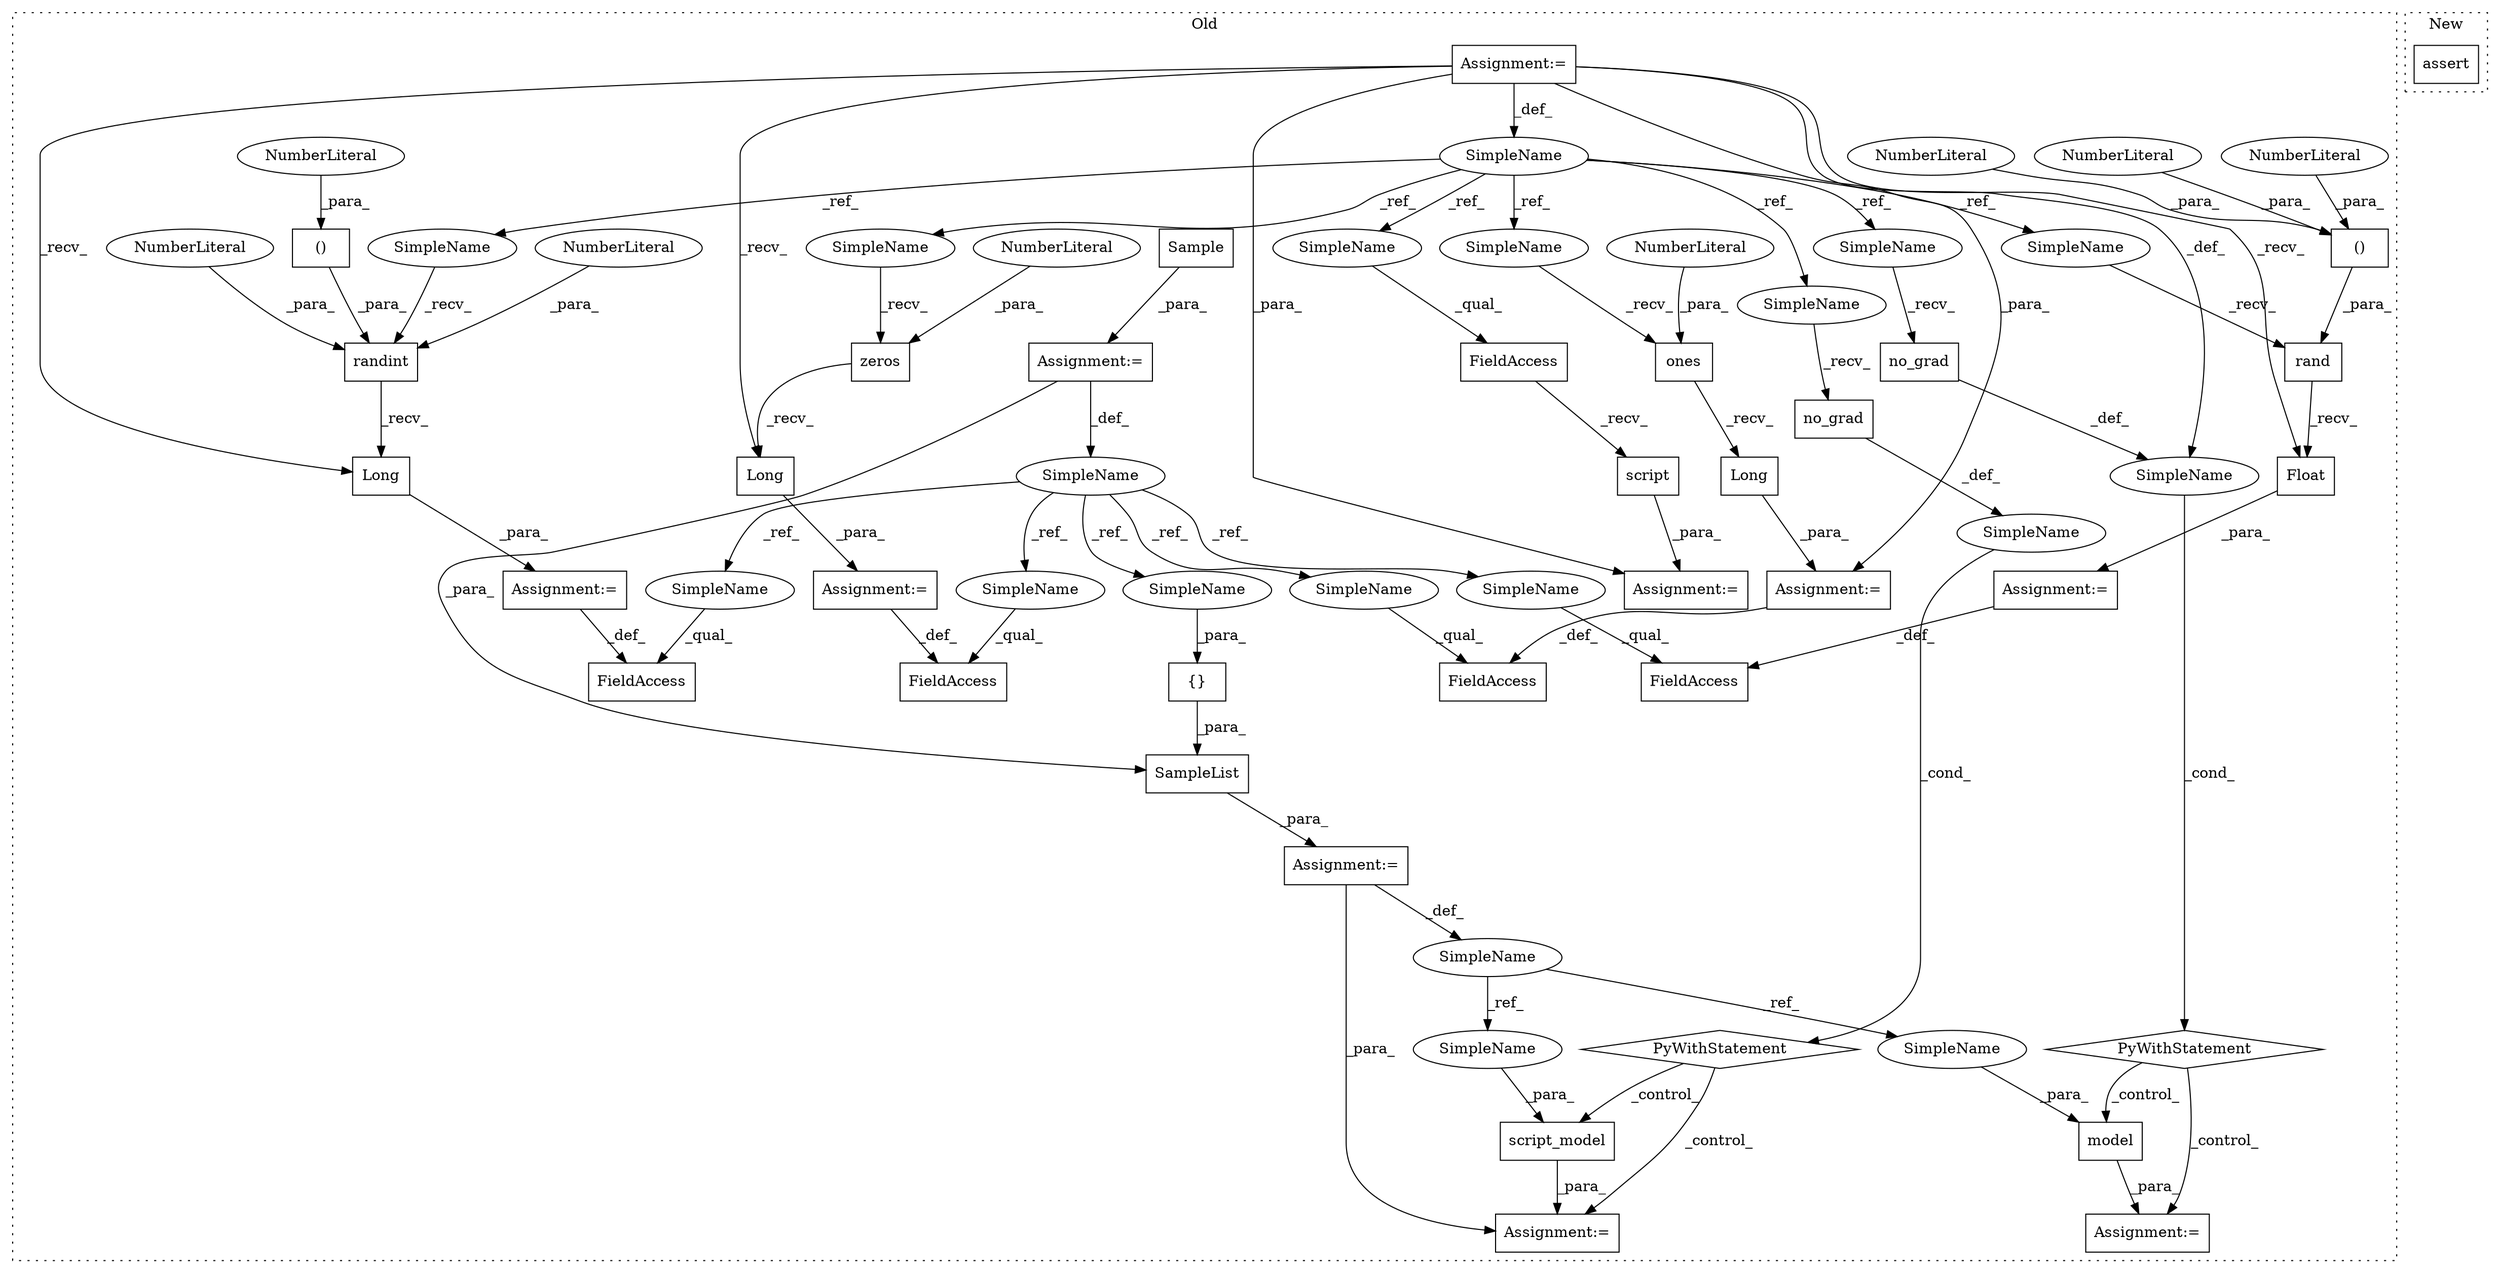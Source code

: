 digraph G {
subgraph cluster0 {
1 [label="script" a="32" s="2436,2468" l="7,1" shape="box"];
3 [label="FieldAccess" a="22" s="2426" l="9" shape="box"];
4 [label="Assignment:=" a="7" s="2425" l="1" shape="box"];
5 [label="Assignment:=" a="7" s="1841" l="5" shape="box"];
6 [label="Assignment:=" a="7" s="2187" l="1" shape="box"];
7 [label="Assignment:=" a="7" s="1996" l="1" shape="box"];
8 [label="()" a="106" s="2204" l="33" shape="box"];
9 [label="NumberLiteral" a="34" s="2204" l="1" shape="ellipse"];
10 [label="()" a="106" s="2024" l="27" shape="box"];
11 [label="NumberLiteral" a="34" s="2048" l="3" shape="ellipse"];
12 [label="NumberLiteral" a="34" s="2234" l="3" shape="ellipse"];
13 [label="NumberLiteral" a="34" s="2218" l="3" shape="ellipse"];
14 [label="randint" a="32" s="2003,2051" l="8,2" shape="box"];
15 [label="NumberLiteral" a="34" s="2011" l="1" shape="ellipse"];
16 [label="NumberLiteral" a="34" s="2013" l="5" shape="ellipse"];
17 [label="PyWithStatement" a="104" s="2475,2500" l="10,2" shape="diamond"];
18 [label="SimpleName" a="42" s="1841" l="5" shape="ellipse"];
19 [label="PyWithStatement" a="104" s="2310,2335" l="10,2" shape="diamond"];
20 [label="zeros" a="32" s="2147,2156" l="6,1" shape="box"];
21 [label="NumberLiteral" a="34" s="2153" l="3" shape="ellipse"];
22 [label="SimpleName" a="42" s="" l="" shape="ellipse"];
23 [label="script_model" a="32" s="2524,2553" l="13,1" shape="box"];
24 [label="{}" a="4" s="2290,2302" l="1,1" shape="box"];
25 [label="Sample" a="32" s="1961" l="8" shape="box"];
26 [label="no_grad" a="32" s="2326" l="9" shape="box"];
27 [label="rand" a="32" s="2194,2237" l="10,2" shape="box"];
28 [label="no_grad" a="32" s="2491" l="9" shape="box"];
29 [label="Float" a="32" s="2240" l="7" shape="box"];
30 [label="SimpleName" a="42" s="1949" l="11" shape="ellipse"];
31 [label="FieldAccess" a="22" s="2117" l="23" shape="box"];
32 [label="FieldAccess" a="22" s="2170" l="17" shape="box"];
33 [label="FieldAccess" a="22" s="1975" l="21" shape="box"];
34 [label="FieldAccess" a="22" s="2066" l="22" shape="box"];
35 [label="Long" a="32" s="2105" l="6" shape="box"];
36 [label="ones" a="32" s="2095,2103" l="5,1" shape="box"];
37 [label="NumberLiteral" a="34" s="2100" l="3" shape="ellipse"];
38 [label="Long" a="32" s="2158" l="6" shape="box"];
39 [label="SimpleName" a="42" s="" l="" shape="ellipse"];
40 [label="Assignment:=" a="7" s="2357" l="1" shape="box"];
41 [label="Long" a="32" s="2054" l="6" shape="box"];
42 [label="Assignment:=" a="7" s="1960" l="1" shape="box"];
43 [label="Assignment:=" a="7" s="2088" l="1" shape="box"];
44 [label="Assignment:=" a="7" s="2140" l="1" shape="box"];
45 [label="Assignment:=" a="7" s="2523" l="1" shape="box"];
46 [label="Assignment:=" a="7" s="2269" l="1" shape="box"];
47 [label="SampleList" a="32" s="2270,2303" l="11,1" shape="box"];
48 [label="SimpleName" a="42" s="2253" l="16" shape="ellipse"];
49 [label="model" a="32" s="2378,2400" l="6,1" shape="box"];
50 [label="SimpleName" a="42" s="2537" l="16" shape="ellipse"];
51 [label="SimpleName" a="42" s="2384" l="16" shape="ellipse"];
52 [label="SimpleName" a="42" s="2320" l="5" shape="ellipse"];
53 [label="SimpleName" a="42" s="2485" l="5" shape="ellipse"];
54 [label="SimpleName" a="42" s="1997" l="5" shape="ellipse"];
55 [label="SimpleName" a="42" s="2426" l="5" shape="ellipse"];
56 [label="SimpleName" a="42" s="2141" l="5" shape="ellipse"];
57 [label="SimpleName" a="42" s="2089" l="5" shape="ellipse"];
58 [label="SimpleName" a="42" s="2188" l="5" shape="ellipse"];
59 [label="SimpleName" a="42" s="2066" l="11" shape="ellipse"];
60 [label="SimpleName" a="42" s="1975" l="11" shape="ellipse"];
61 [label="SimpleName" a="42" s="2291" l="11" shape="ellipse"];
62 [label="SimpleName" a="42" s="2170" l="11" shape="ellipse"];
63 [label="SimpleName" a="42" s="2117" l="11" shape="ellipse"];
label = "Old";
style="dotted";
}
subgraph cluster1 {
2 [label="assert" a="32" s="1562,1651" l="11,1" shape="box"];
label = "New";
style="dotted";
}
1 -> 4 [label="_para_"];
3 -> 1 [label="_recv_"];
5 -> 39 [label="_def_"];
5 -> 41 [label="_recv_"];
5 -> 38 [label="_recv_"];
5 -> 4 [label="_para_"];
5 -> 43 [label="_para_"];
5 -> 18 [label="_def_"];
5 -> 29 [label="_recv_"];
6 -> 32 [label="_def_"];
7 -> 33 [label="_def_"];
8 -> 27 [label="_para_"];
9 -> 8 [label="_para_"];
10 -> 14 [label="_para_"];
11 -> 10 [label="_para_"];
12 -> 8 [label="_para_"];
13 -> 8 [label="_para_"];
14 -> 41 [label="_recv_"];
15 -> 14 [label="_para_"];
16 -> 14 [label="_para_"];
17 -> 23 [label="_control_"];
17 -> 45 [label="_control_"];
18 -> 55 [label="_ref_"];
18 -> 58 [label="_ref_"];
18 -> 53 [label="_ref_"];
18 -> 54 [label="_ref_"];
18 -> 57 [label="_ref_"];
18 -> 56 [label="_ref_"];
18 -> 52 [label="_ref_"];
19 -> 49 [label="_control_"];
19 -> 40 [label="_control_"];
20 -> 38 [label="_recv_"];
21 -> 20 [label="_para_"];
22 -> 17 [label="_cond_"];
23 -> 45 [label="_para_"];
24 -> 47 [label="_para_"];
25 -> 42 [label="_para_"];
26 -> 39 [label="_def_"];
27 -> 29 [label="_recv_"];
28 -> 22 [label="_def_"];
29 -> 6 [label="_para_"];
30 -> 60 [label="_ref_"];
30 -> 62 [label="_ref_"];
30 -> 63 [label="_ref_"];
30 -> 59 [label="_ref_"];
30 -> 61 [label="_ref_"];
35 -> 43 [label="_para_"];
36 -> 35 [label="_recv_"];
37 -> 36 [label="_para_"];
38 -> 44 [label="_para_"];
39 -> 19 [label="_cond_"];
41 -> 7 [label="_para_"];
42 -> 47 [label="_para_"];
42 -> 30 [label="_def_"];
43 -> 34 [label="_def_"];
44 -> 31 [label="_def_"];
46 -> 48 [label="_def_"];
46 -> 45 [label="_para_"];
47 -> 46 [label="_para_"];
48 -> 51 [label="_ref_"];
48 -> 50 [label="_ref_"];
49 -> 40 [label="_para_"];
50 -> 23 [label="_para_"];
51 -> 49 [label="_para_"];
52 -> 26 [label="_recv_"];
53 -> 28 [label="_recv_"];
54 -> 14 [label="_recv_"];
55 -> 3 [label="_qual_"];
56 -> 20 [label="_recv_"];
57 -> 36 [label="_recv_"];
58 -> 27 [label="_recv_"];
59 -> 34 [label="_qual_"];
60 -> 33 [label="_qual_"];
61 -> 24 [label="_para_"];
62 -> 32 [label="_qual_"];
63 -> 31 [label="_qual_"];
}